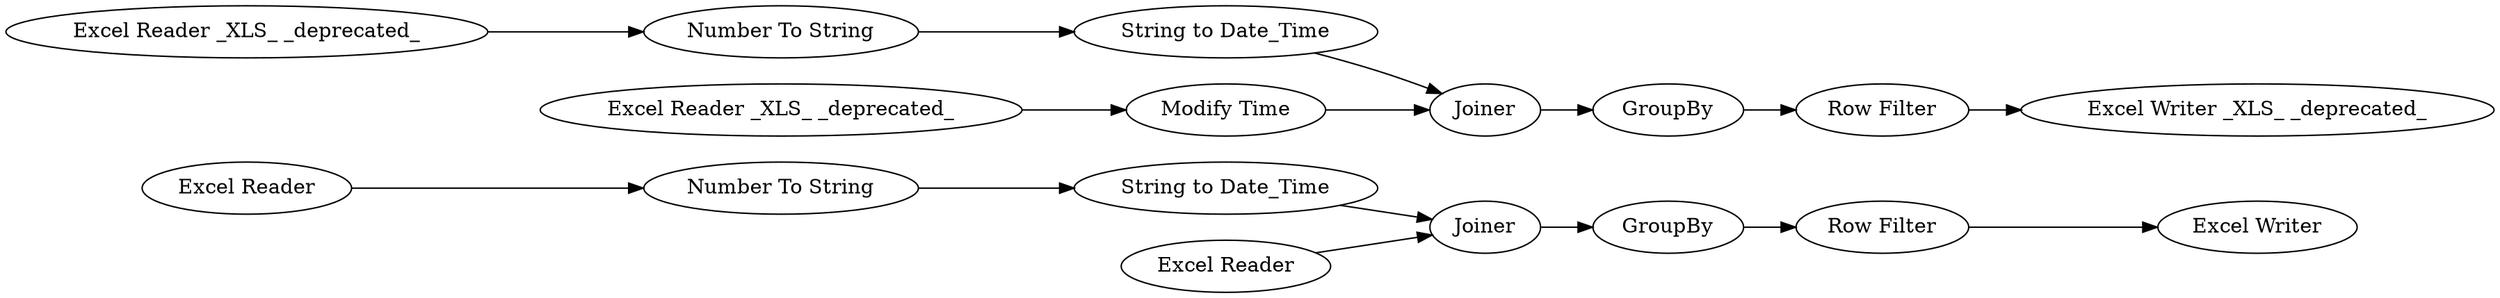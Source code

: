 digraph {
	82 -> 87
	77 -> 78
	3 -> 70
	66 -> 72
	81 -> 82
	70 -> 66
	83 -> 15
	78 -> 79
	79 -> 81
	2 -> 68
	72 -> 83
	68 -> 72
	87 -> 86
	80 -> 81
	15 -> 84
	86 [label="Excel Writer"]
	83 [label=GroupBy]
	84 [label="Excel Writer _XLS_ _deprecated_"]
	66 [label="String to Date_Time"]
	70 [label="Number To String"]
	68 [label="Modify Time"]
	79 [label="String to Date_Time"]
	82 [label=GroupBy]
	87 [label="Row Filter"]
	72 [label=Joiner]
	77 [label="Excel Reader"]
	15 [label="Row Filter"]
	80 [label="Excel Reader"]
	3 [label="Excel Reader _XLS_ _deprecated_"]
	2 [label="Excel Reader _XLS_ _deprecated_"]
	81 [label=Joiner]
	78 [label="Number To String"]
	rankdir=LR
}

